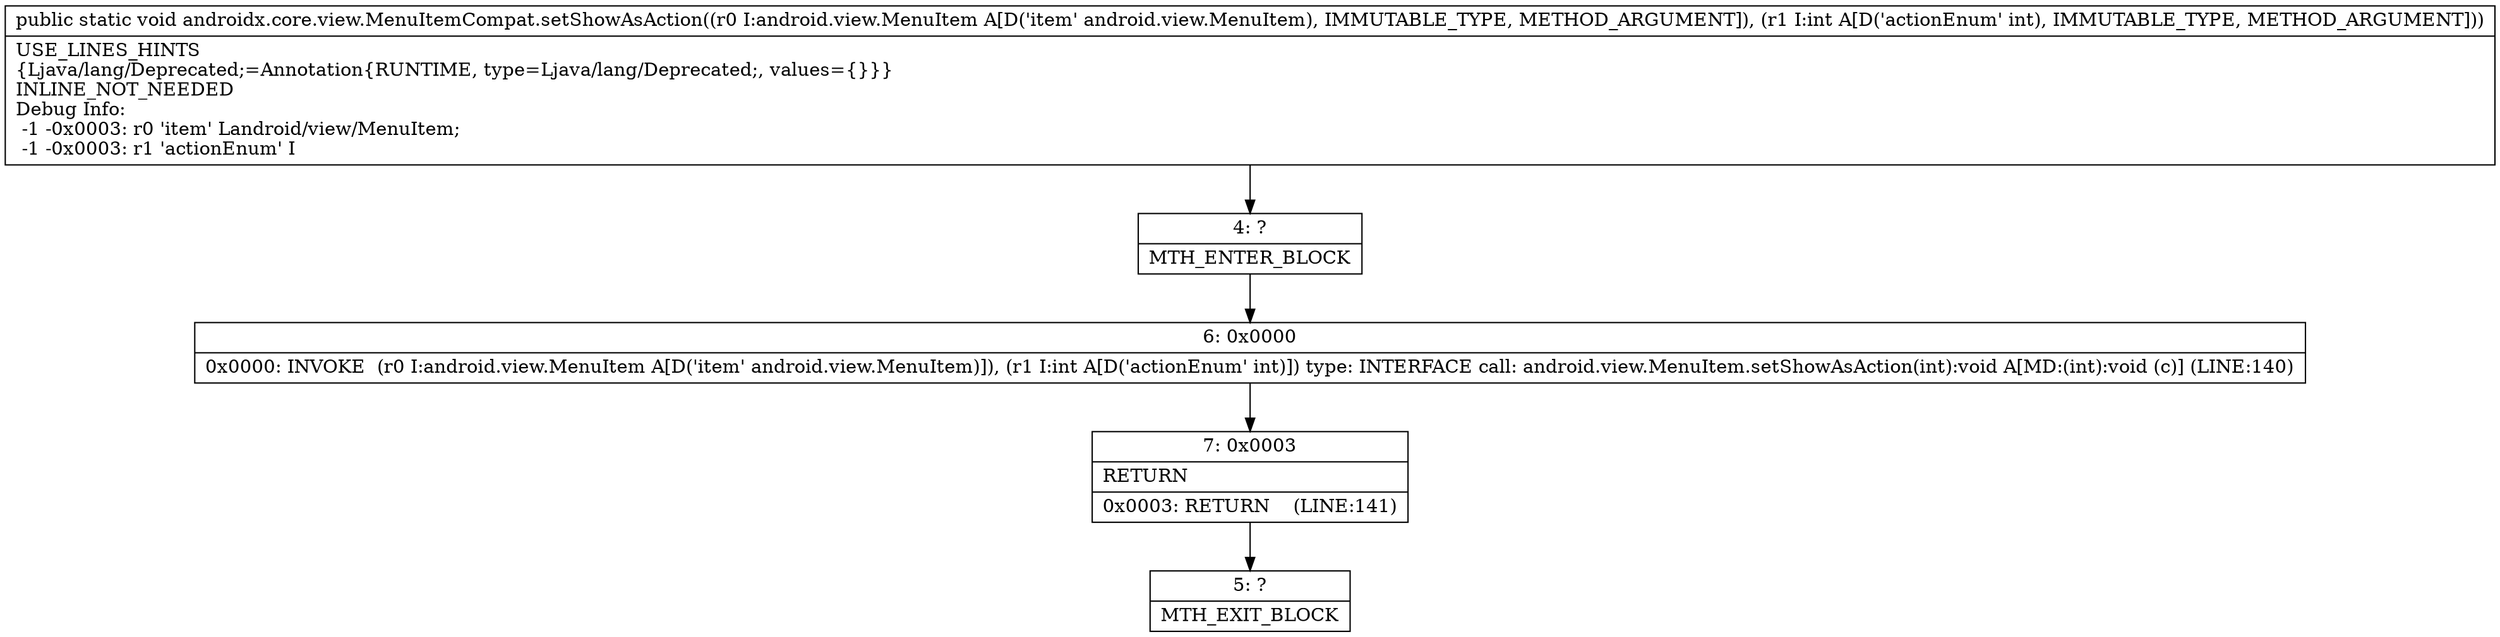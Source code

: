 digraph "CFG forandroidx.core.view.MenuItemCompat.setShowAsAction(Landroid\/view\/MenuItem;I)V" {
Node_4 [shape=record,label="{4\:\ ?|MTH_ENTER_BLOCK\l}"];
Node_6 [shape=record,label="{6\:\ 0x0000|0x0000: INVOKE  (r0 I:android.view.MenuItem A[D('item' android.view.MenuItem)]), (r1 I:int A[D('actionEnum' int)]) type: INTERFACE call: android.view.MenuItem.setShowAsAction(int):void A[MD:(int):void (c)] (LINE:140)\l}"];
Node_7 [shape=record,label="{7\:\ 0x0003|RETURN\l|0x0003: RETURN    (LINE:141)\l}"];
Node_5 [shape=record,label="{5\:\ ?|MTH_EXIT_BLOCK\l}"];
MethodNode[shape=record,label="{public static void androidx.core.view.MenuItemCompat.setShowAsAction((r0 I:android.view.MenuItem A[D('item' android.view.MenuItem), IMMUTABLE_TYPE, METHOD_ARGUMENT]), (r1 I:int A[D('actionEnum' int), IMMUTABLE_TYPE, METHOD_ARGUMENT]))  | USE_LINES_HINTS\l\{Ljava\/lang\/Deprecated;=Annotation\{RUNTIME, type=Ljava\/lang\/Deprecated;, values=\{\}\}\}\lINLINE_NOT_NEEDED\lDebug Info:\l  \-1 \-0x0003: r0 'item' Landroid\/view\/MenuItem;\l  \-1 \-0x0003: r1 'actionEnum' I\l}"];
MethodNode -> Node_4;Node_4 -> Node_6;
Node_6 -> Node_7;
Node_7 -> Node_5;
}

